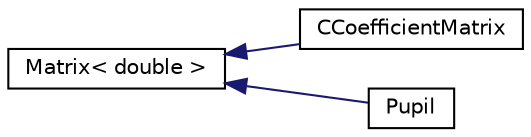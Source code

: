 digraph "Graphical Class Hierarchy"
{
 // LATEX_PDF_SIZE
  edge [fontname="Helvetica",fontsize="10",labelfontname="Helvetica",labelfontsize="10"];
  node [fontname="Helvetica",fontsize="10",shape=record];
  rankdir="LR";
  Node0 [label="Matrix\< double \>",height=0.2,width=0.4,color="black", fillcolor="white", style="filled",URL="$classMatrix.html",tooltip=" "];
  Node0 -> Node1 [dir="back",color="midnightblue",fontsize="10",style="solid",fontname="Helvetica"];
  Node1 [label="CCoefficientMatrix",height=0.2,width=0.4,color="black", fillcolor="white", style="filled",URL="$classCCoefficientMatrix.html",tooltip=" "];
  Node0 -> Node2 [dir="back",color="midnightblue",fontsize="10",style="solid",fontname="Helvetica"];
  Node2 [label="Pupil",height=0.2,width=0.4,color="black", fillcolor="white", style="filled",URL="$classPupil.html",tooltip=" "];
}

